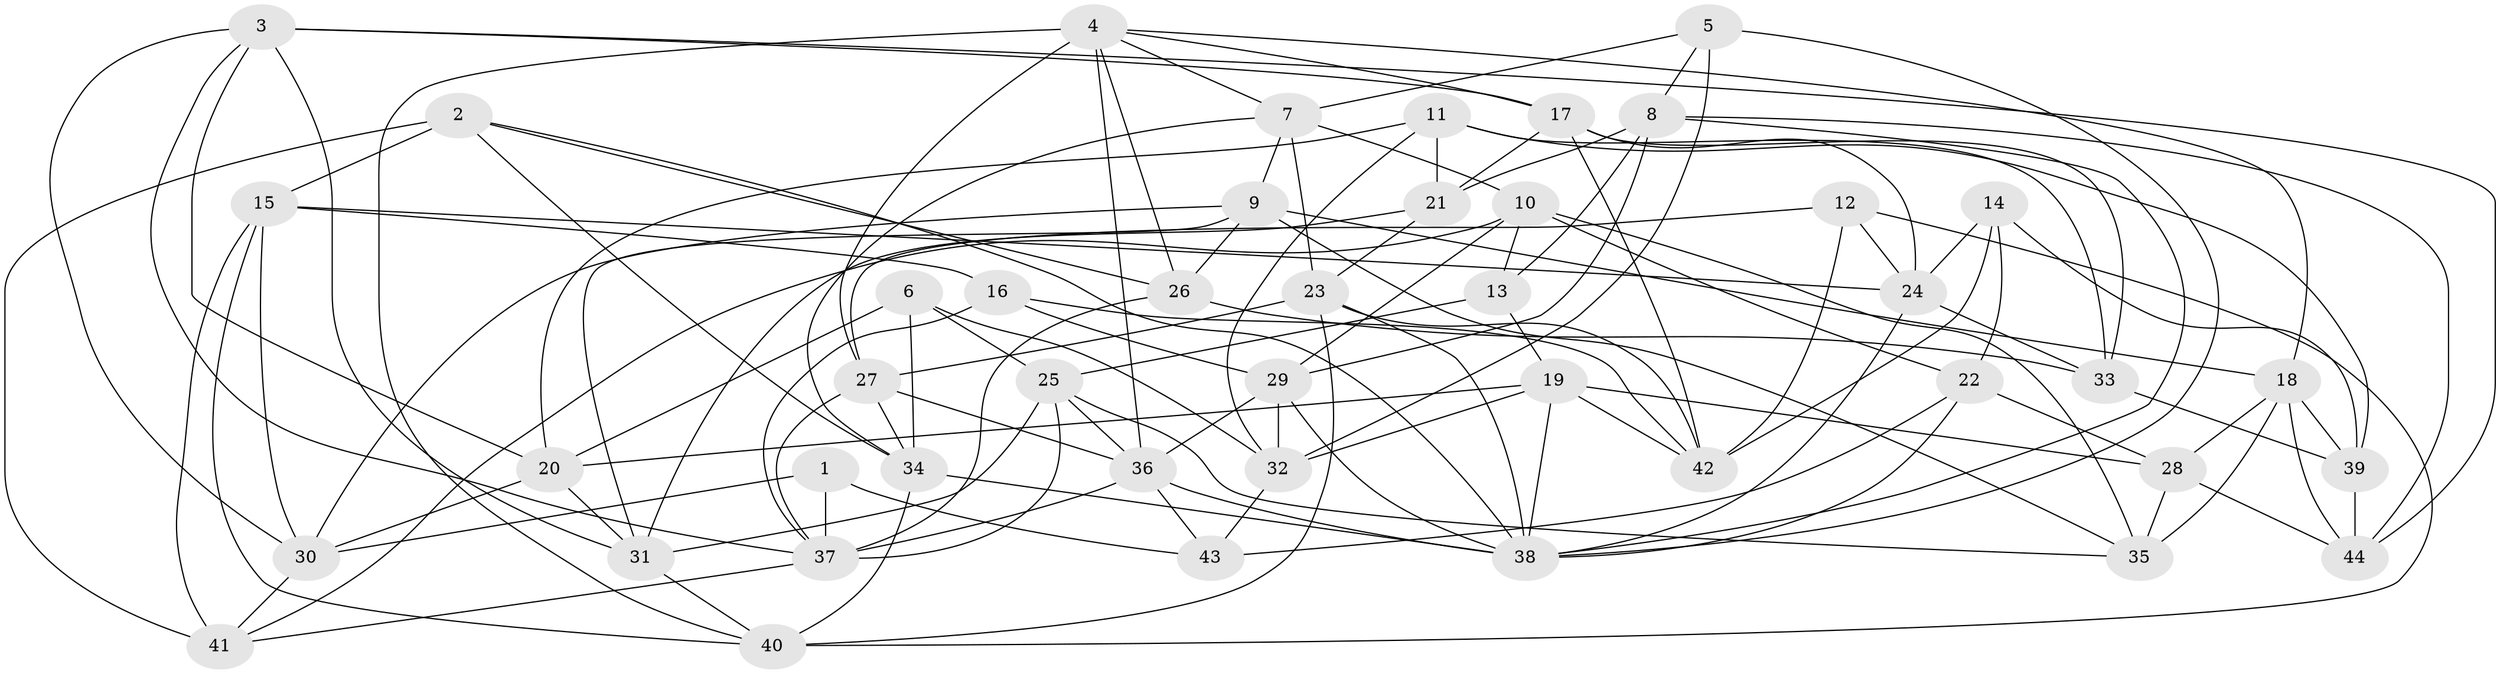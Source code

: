 // original degree distribution, {4: 1.0}
// Generated by graph-tools (version 1.1) at 2025/27/03/09/25 03:27:01]
// undirected, 44 vertices, 122 edges
graph export_dot {
graph [start="1"]
  node [color=gray90,style=filled];
  1;
  2;
  3;
  4;
  5;
  6;
  7;
  8;
  9;
  10;
  11;
  12;
  13;
  14;
  15;
  16;
  17;
  18;
  19;
  20;
  21;
  22;
  23;
  24;
  25;
  26;
  27;
  28;
  29;
  30;
  31;
  32;
  33;
  34;
  35;
  36;
  37;
  38;
  39;
  40;
  41;
  42;
  43;
  44;
  1 -- 30 [weight=1.0];
  1 -- 37 [weight=3.0];
  1 -- 43 [weight=2.0];
  2 -- 15 [weight=1.0];
  2 -- 26 [weight=1.0];
  2 -- 34 [weight=1.0];
  2 -- 38 [weight=1.0];
  2 -- 41 [weight=2.0];
  3 -- 17 [weight=1.0];
  3 -- 20 [weight=1.0];
  3 -- 30 [weight=1.0];
  3 -- 31 [weight=1.0];
  3 -- 37 [weight=1.0];
  3 -- 44 [weight=1.0];
  4 -- 7 [weight=1.0];
  4 -- 17 [weight=1.0];
  4 -- 18 [weight=1.0];
  4 -- 26 [weight=1.0];
  4 -- 27 [weight=1.0];
  4 -- 36 [weight=2.0];
  4 -- 40 [weight=1.0];
  5 -- 7 [weight=1.0];
  5 -- 8 [weight=1.0];
  5 -- 32 [weight=1.0];
  5 -- 38 [weight=1.0];
  6 -- 20 [weight=1.0];
  6 -- 25 [weight=1.0];
  6 -- 32 [weight=1.0];
  6 -- 34 [weight=1.0];
  7 -- 9 [weight=1.0];
  7 -- 10 [weight=1.0];
  7 -- 23 [weight=1.0];
  7 -- 34 [weight=1.0];
  8 -- 13 [weight=1.0];
  8 -- 21 [weight=1.0];
  8 -- 29 [weight=1.0];
  8 -- 38 [weight=1.0];
  8 -- 44 [weight=1.0];
  9 -- 18 [weight=1.0];
  9 -- 26 [weight=1.0];
  9 -- 30 [weight=1.0];
  9 -- 31 [weight=1.0];
  9 -- 35 [weight=1.0];
  10 -- 13 [weight=1.0];
  10 -- 22 [weight=1.0];
  10 -- 29 [weight=1.0];
  10 -- 35 [weight=1.0];
  10 -- 41 [weight=1.0];
  11 -- 20 [weight=1.0];
  11 -- 21 [weight=2.0];
  11 -- 32 [weight=1.0];
  11 -- 33 [weight=1.0];
  11 -- 39 [weight=1.0];
  12 -- 24 [weight=1.0];
  12 -- 27 [weight=1.0];
  12 -- 40 [weight=1.0];
  12 -- 42 [weight=1.0];
  13 -- 19 [weight=1.0];
  13 -- 25 [weight=1.0];
  14 -- 22 [weight=1.0];
  14 -- 24 [weight=1.0];
  14 -- 39 [weight=1.0];
  14 -- 42 [weight=1.0];
  15 -- 16 [weight=1.0];
  15 -- 24 [weight=1.0];
  15 -- 30 [weight=1.0];
  15 -- 40 [weight=1.0];
  15 -- 41 [weight=1.0];
  16 -- 29 [weight=1.0];
  16 -- 37 [weight=1.0];
  16 -- 42 [weight=1.0];
  17 -- 21 [weight=1.0];
  17 -- 24 [weight=1.0];
  17 -- 33 [weight=1.0];
  17 -- 42 [weight=1.0];
  18 -- 28 [weight=1.0];
  18 -- 35 [weight=1.0];
  18 -- 39 [weight=1.0];
  18 -- 44 [weight=1.0];
  19 -- 20 [weight=1.0];
  19 -- 28 [weight=1.0];
  19 -- 32 [weight=1.0];
  19 -- 38 [weight=1.0];
  19 -- 42 [weight=1.0];
  20 -- 30 [weight=1.0];
  20 -- 31 [weight=1.0];
  21 -- 23 [weight=1.0];
  21 -- 31 [weight=1.0];
  22 -- 28 [weight=1.0];
  22 -- 38 [weight=1.0];
  22 -- 43 [weight=2.0];
  23 -- 27 [weight=1.0];
  23 -- 38 [weight=1.0];
  23 -- 40 [weight=1.0];
  23 -- 42 [weight=1.0];
  24 -- 33 [weight=1.0];
  24 -- 38 [weight=1.0];
  25 -- 31 [weight=1.0];
  25 -- 35 [weight=1.0];
  25 -- 36 [weight=1.0];
  25 -- 37 [weight=1.0];
  26 -- 33 [weight=2.0];
  26 -- 37 [weight=1.0];
  27 -- 34 [weight=1.0];
  27 -- 36 [weight=1.0];
  27 -- 37 [weight=1.0];
  28 -- 35 [weight=2.0];
  28 -- 44 [weight=1.0];
  29 -- 32 [weight=1.0];
  29 -- 36 [weight=1.0];
  29 -- 38 [weight=1.0];
  30 -- 41 [weight=1.0];
  31 -- 40 [weight=1.0];
  32 -- 43 [weight=1.0];
  33 -- 39 [weight=1.0];
  34 -- 38 [weight=1.0];
  34 -- 40 [weight=1.0];
  36 -- 37 [weight=1.0];
  36 -- 38 [weight=1.0];
  36 -- 43 [weight=1.0];
  37 -- 41 [weight=1.0];
  39 -- 44 [weight=2.0];
}
